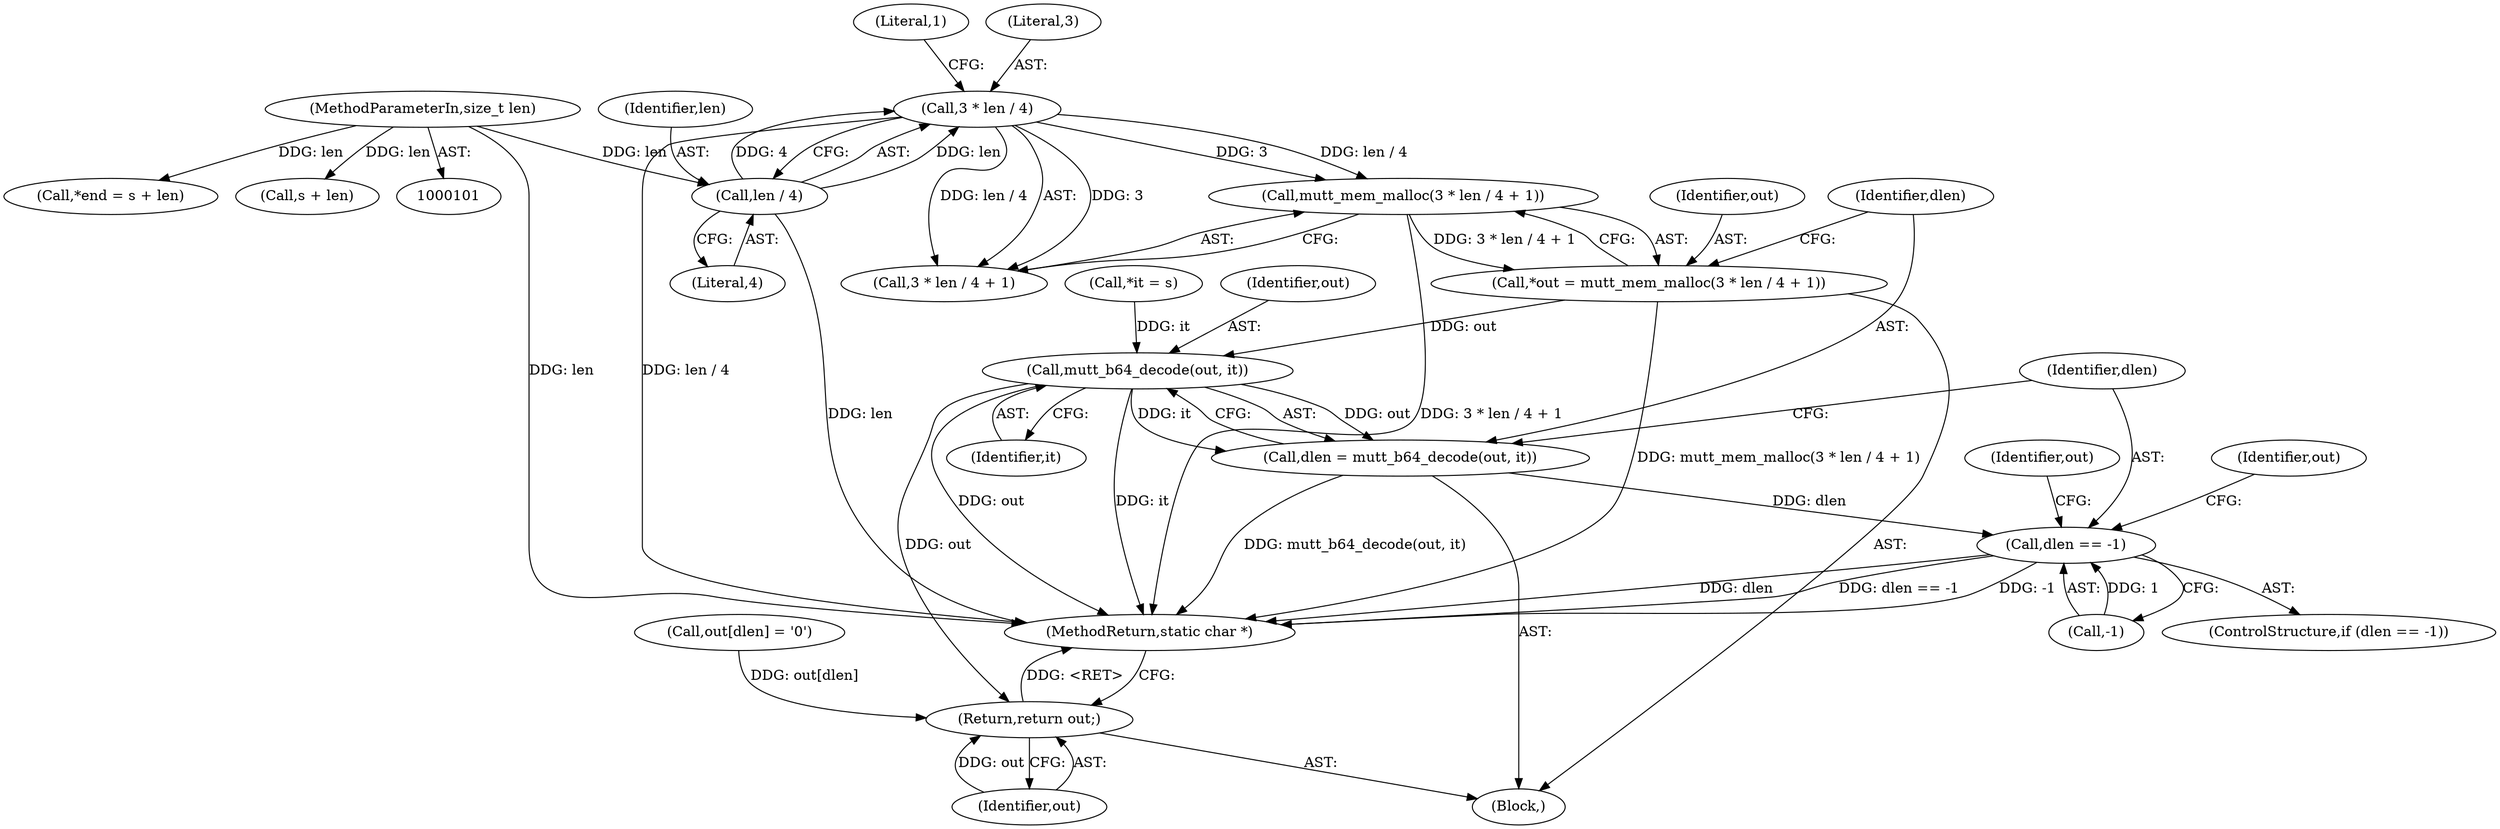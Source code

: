 digraph "1_neomutt_6f163e07ae68654d7ac5268cbb7565f6df79ad85_2@API" {
"1000219" [label="(Call,mutt_mem_malloc(3 * len / 4 + 1))"];
"1000221" [label="(Call,3 * len / 4)"];
"1000223" [label="(Call,len / 4)"];
"1000103" [label="(MethodParameterIn,size_t len)"];
"1000217" [label="(Call,*out = mutt_mem_malloc(3 * len / 4 + 1))"];
"1000230" [label="(Call,mutt_b64_decode(out, it))"];
"1000228" [label="(Call,dlen = mutt_b64_decode(out, it))"];
"1000234" [label="(Call,dlen == -1)"];
"1000249" [label="(Return,return out;)"];
"1000249" [label="(Return,return out;)"];
"1000226" [label="(Literal,1)"];
"1000111" [label="(Call,*end = s + len)"];
"1000220" [label="(Call,3 * len / 4 + 1)"];
"1000219" [label="(Call,mutt_mem_malloc(3 * len / 4 + 1))"];
"1000244" [label="(Call,out[dlen] = '\0')"];
"1000235" [label="(Identifier,dlen)"];
"1000223" [label="(Call,len / 4)"];
"1000221" [label="(Call,3 * len / 4)"];
"1000232" [label="(Identifier,it)"];
"1000225" [label="(Literal,4)"];
"1000236" [label="(Call,-1)"];
"1000113" [label="(Call,s + len)"];
"1000255" [label="(MethodReturn,static char *)"];
"1000230" [label="(Call,mutt_b64_decode(out, it))"];
"1000241" [label="(Identifier,out)"];
"1000246" [label="(Identifier,out)"];
"1000224" [label="(Identifier,len)"];
"1000222" [label="(Literal,3)"];
"1000231" [label="(Identifier,out)"];
"1000217" [label="(Call,*out = mutt_mem_malloc(3 * len / 4 + 1))"];
"1000228" [label="(Call,dlen = mutt_b64_decode(out, it))"];
"1000218" [label="(Identifier,out)"];
"1000107" [label="(Call,*it = s)"];
"1000234" [label="(Call,dlen == -1)"];
"1000233" [label="(ControlStructure,if (dlen == -1))"];
"1000250" [label="(Identifier,out)"];
"1000103" [label="(MethodParameterIn,size_t len)"];
"1000215" [label="(Block,)"];
"1000229" [label="(Identifier,dlen)"];
"1000219" -> "1000217"  [label="AST: "];
"1000219" -> "1000220"  [label="CFG: "];
"1000220" -> "1000219"  [label="AST: "];
"1000217" -> "1000219"  [label="CFG: "];
"1000219" -> "1000255"  [label="DDG: 3 * len / 4 + 1"];
"1000219" -> "1000217"  [label="DDG: 3 * len / 4 + 1"];
"1000221" -> "1000219"  [label="DDG: 3"];
"1000221" -> "1000219"  [label="DDG: len / 4"];
"1000221" -> "1000220"  [label="AST: "];
"1000221" -> "1000223"  [label="CFG: "];
"1000222" -> "1000221"  [label="AST: "];
"1000223" -> "1000221"  [label="AST: "];
"1000226" -> "1000221"  [label="CFG: "];
"1000221" -> "1000255"  [label="DDG: len / 4"];
"1000221" -> "1000220"  [label="DDG: 3"];
"1000221" -> "1000220"  [label="DDG: len / 4"];
"1000223" -> "1000221"  [label="DDG: len"];
"1000223" -> "1000221"  [label="DDG: 4"];
"1000223" -> "1000225"  [label="CFG: "];
"1000224" -> "1000223"  [label="AST: "];
"1000225" -> "1000223"  [label="AST: "];
"1000223" -> "1000255"  [label="DDG: len"];
"1000103" -> "1000223"  [label="DDG: len"];
"1000103" -> "1000101"  [label="AST: "];
"1000103" -> "1000255"  [label="DDG: len"];
"1000103" -> "1000111"  [label="DDG: len"];
"1000103" -> "1000113"  [label="DDG: len"];
"1000217" -> "1000215"  [label="AST: "];
"1000218" -> "1000217"  [label="AST: "];
"1000229" -> "1000217"  [label="CFG: "];
"1000217" -> "1000255"  [label="DDG: mutt_mem_malloc(3 * len / 4 + 1)"];
"1000217" -> "1000230"  [label="DDG: out"];
"1000230" -> "1000228"  [label="AST: "];
"1000230" -> "1000232"  [label="CFG: "];
"1000231" -> "1000230"  [label="AST: "];
"1000232" -> "1000230"  [label="AST: "];
"1000228" -> "1000230"  [label="CFG: "];
"1000230" -> "1000255"  [label="DDG: out"];
"1000230" -> "1000255"  [label="DDG: it"];
"1000230" -> "1000228"  [label="DDG: out"];
"1000230" -> "1000228"  [label="DDG: it"];
"1000107" -> "1000230"  [label="DDG: it"];
"1000230" -> "1000249"  [label="DDG: out"];
"1000228" -> "1000215"  [label="AST: "];
"1000229" -> "1000228"  [label="AST: "];
"1000235" -> "1000228"  [label="CFG: "];
"1000228" -> "1000255"  [label="DDG: mutt_b64_decode(out, it)"];
"1000228" -> "1000234"  [label="DDG: dlen"];
"1000234" -> "1000233"  [label="AST: "];
"1000234" -> "1000236"  [label="CFG: "];
"1000235" -> "1000234"  [label="AST: "];
"1000236" -> "1000234"  [label="AST: "];
"1000241" -> "1000234"  [label="CFG: "];
"1000246" -> "1000234"  [label="CFG: "];
"1000234" -> "1000255"  [label="DDG: -1"];
"1000234" -> "1000255"  [label="DDG: dlen"];
"1000234" -> "1000255"  [label="DDG: dlen == -1"];
"1000236" -> "1000234"  [label="DDG: 1"];
"1000249" -> "1000215"  [label="AST: "];
"1000249" -> "1000250"  [label="CFG: "];
"1000250" -> "1000249"  [label="AST: "];
"1000255" -> "1000249"  [label="CFG: "];
"1000249" -> "1000255"  [label="DDG: <RET>"];
"1000250" -> "1000249"  [label="DDG: out"];
"1000244" -> "1000249"  [label="DDG: out[dlen]"];
}
